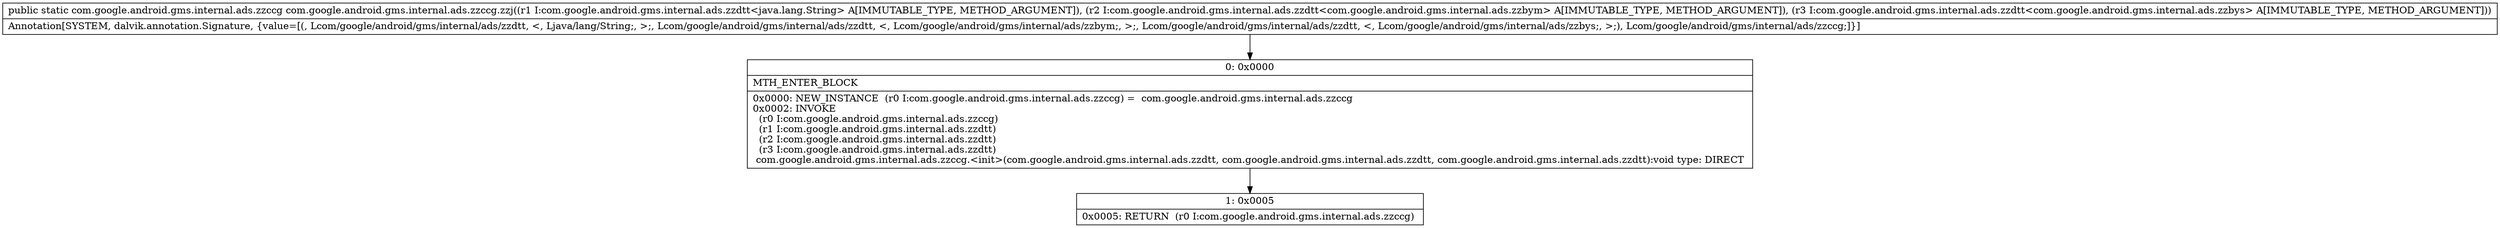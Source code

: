 digraph "CFG forcom.google.android.gms.internal.ads.zzccg.zzj(Lcom\/google\/android\/gms\/internal\/ads\/zzdtt;Lcom\/google\/android\/gms\/internal\/ads\/zzdtt;Lcom\/google\/android\/gms\/internal\/ads\/zzdtt;)Lcom\/google\/android\/gms\/internal\/ads\/zzccg;" {
Node_0 [shape=record,label="{0\:\ 0x0000|MTH_ENTER_BLOCK\l|0x0000: NEW_INSTANCE  (r0 I:com.google.android.gms.internal.ads.zzccg) =  com.google.android.gms.internal.ads.zzccg \l0x0002: INVOKE  \l  (r0 I:com.google.android.gms.internal.ads.zzccg)\l  (r1 I:com.google.android.gms.internal.ads.zzdtt)\l  (r2 I:com.google.android.gms.internal.ads.zzdtt)\l  (r3 I:com.google.android.gms.internal.ads.zzdtt)\l com.google.android.gms.internal.ads.zzccg.\<init\>(com.google.android.gms.internal.ads.zzdtt, com.google.android.gms.internal.ads.zzdtt, com.google.android.gms.internal.ads.zzdtt):void type: DIRECT \l}"];
Node_1 [shape=record,label="{1\:\ 0x0005|0x0005: RETURN  (r0 I:com.google.android.gms.internal.ads.zzccg) \l}"];
MethodNode[shape=record,label="{public static com.google.android.gms.internal.ads.zzccg com.google.android.gms.internal.ads.zzccg.zzj((r1 I:com.google.android.gms.internal.ads.zzdtt\<java.lang.String\> A[IMMUTABLE_TYPE, METHOD_ARGUMENT]), (r2 I:com.google.android.gms.internal.ads.zzdtt\<com.google.android.gms.internal.ads.zzbym\> A[IMMUTABLE_TYPE, METHOD_ARGUMENT]), (r3 I:com.google.android.gms.internal.ads.zzdtt\<com.google.android.gms.internal.ads.zzbys\> A[IMMUTABLE_TYPE, METHOD_ARGUMENT]))  | Annotation[SYSTEM, dalvik.annotation.Signature, \{value=[(, Lcom\/google\/android\/gms\/internal\/ads\/zzdtt, \<, Ljava\/lang\/String;, \>;, Lcom\/google\/android\/gms\/internal\/ads\/zzdtt, \<, Lcom\/google\/android\/gms\/internal\/ads\/zzbym;, \>;, Lcom\/google\/android\/gms\/internal\/ads\/zzdtt, \<, Lcom\/google\/android\/gms\/internal\/ads\/zzbys;, \>;), Lcom\/google\/android\/gms\/internal\/ads\/zzccg;]\}]\l}"];
MethodNode -> Node_0;
Node_0 -> Node_1;
}

